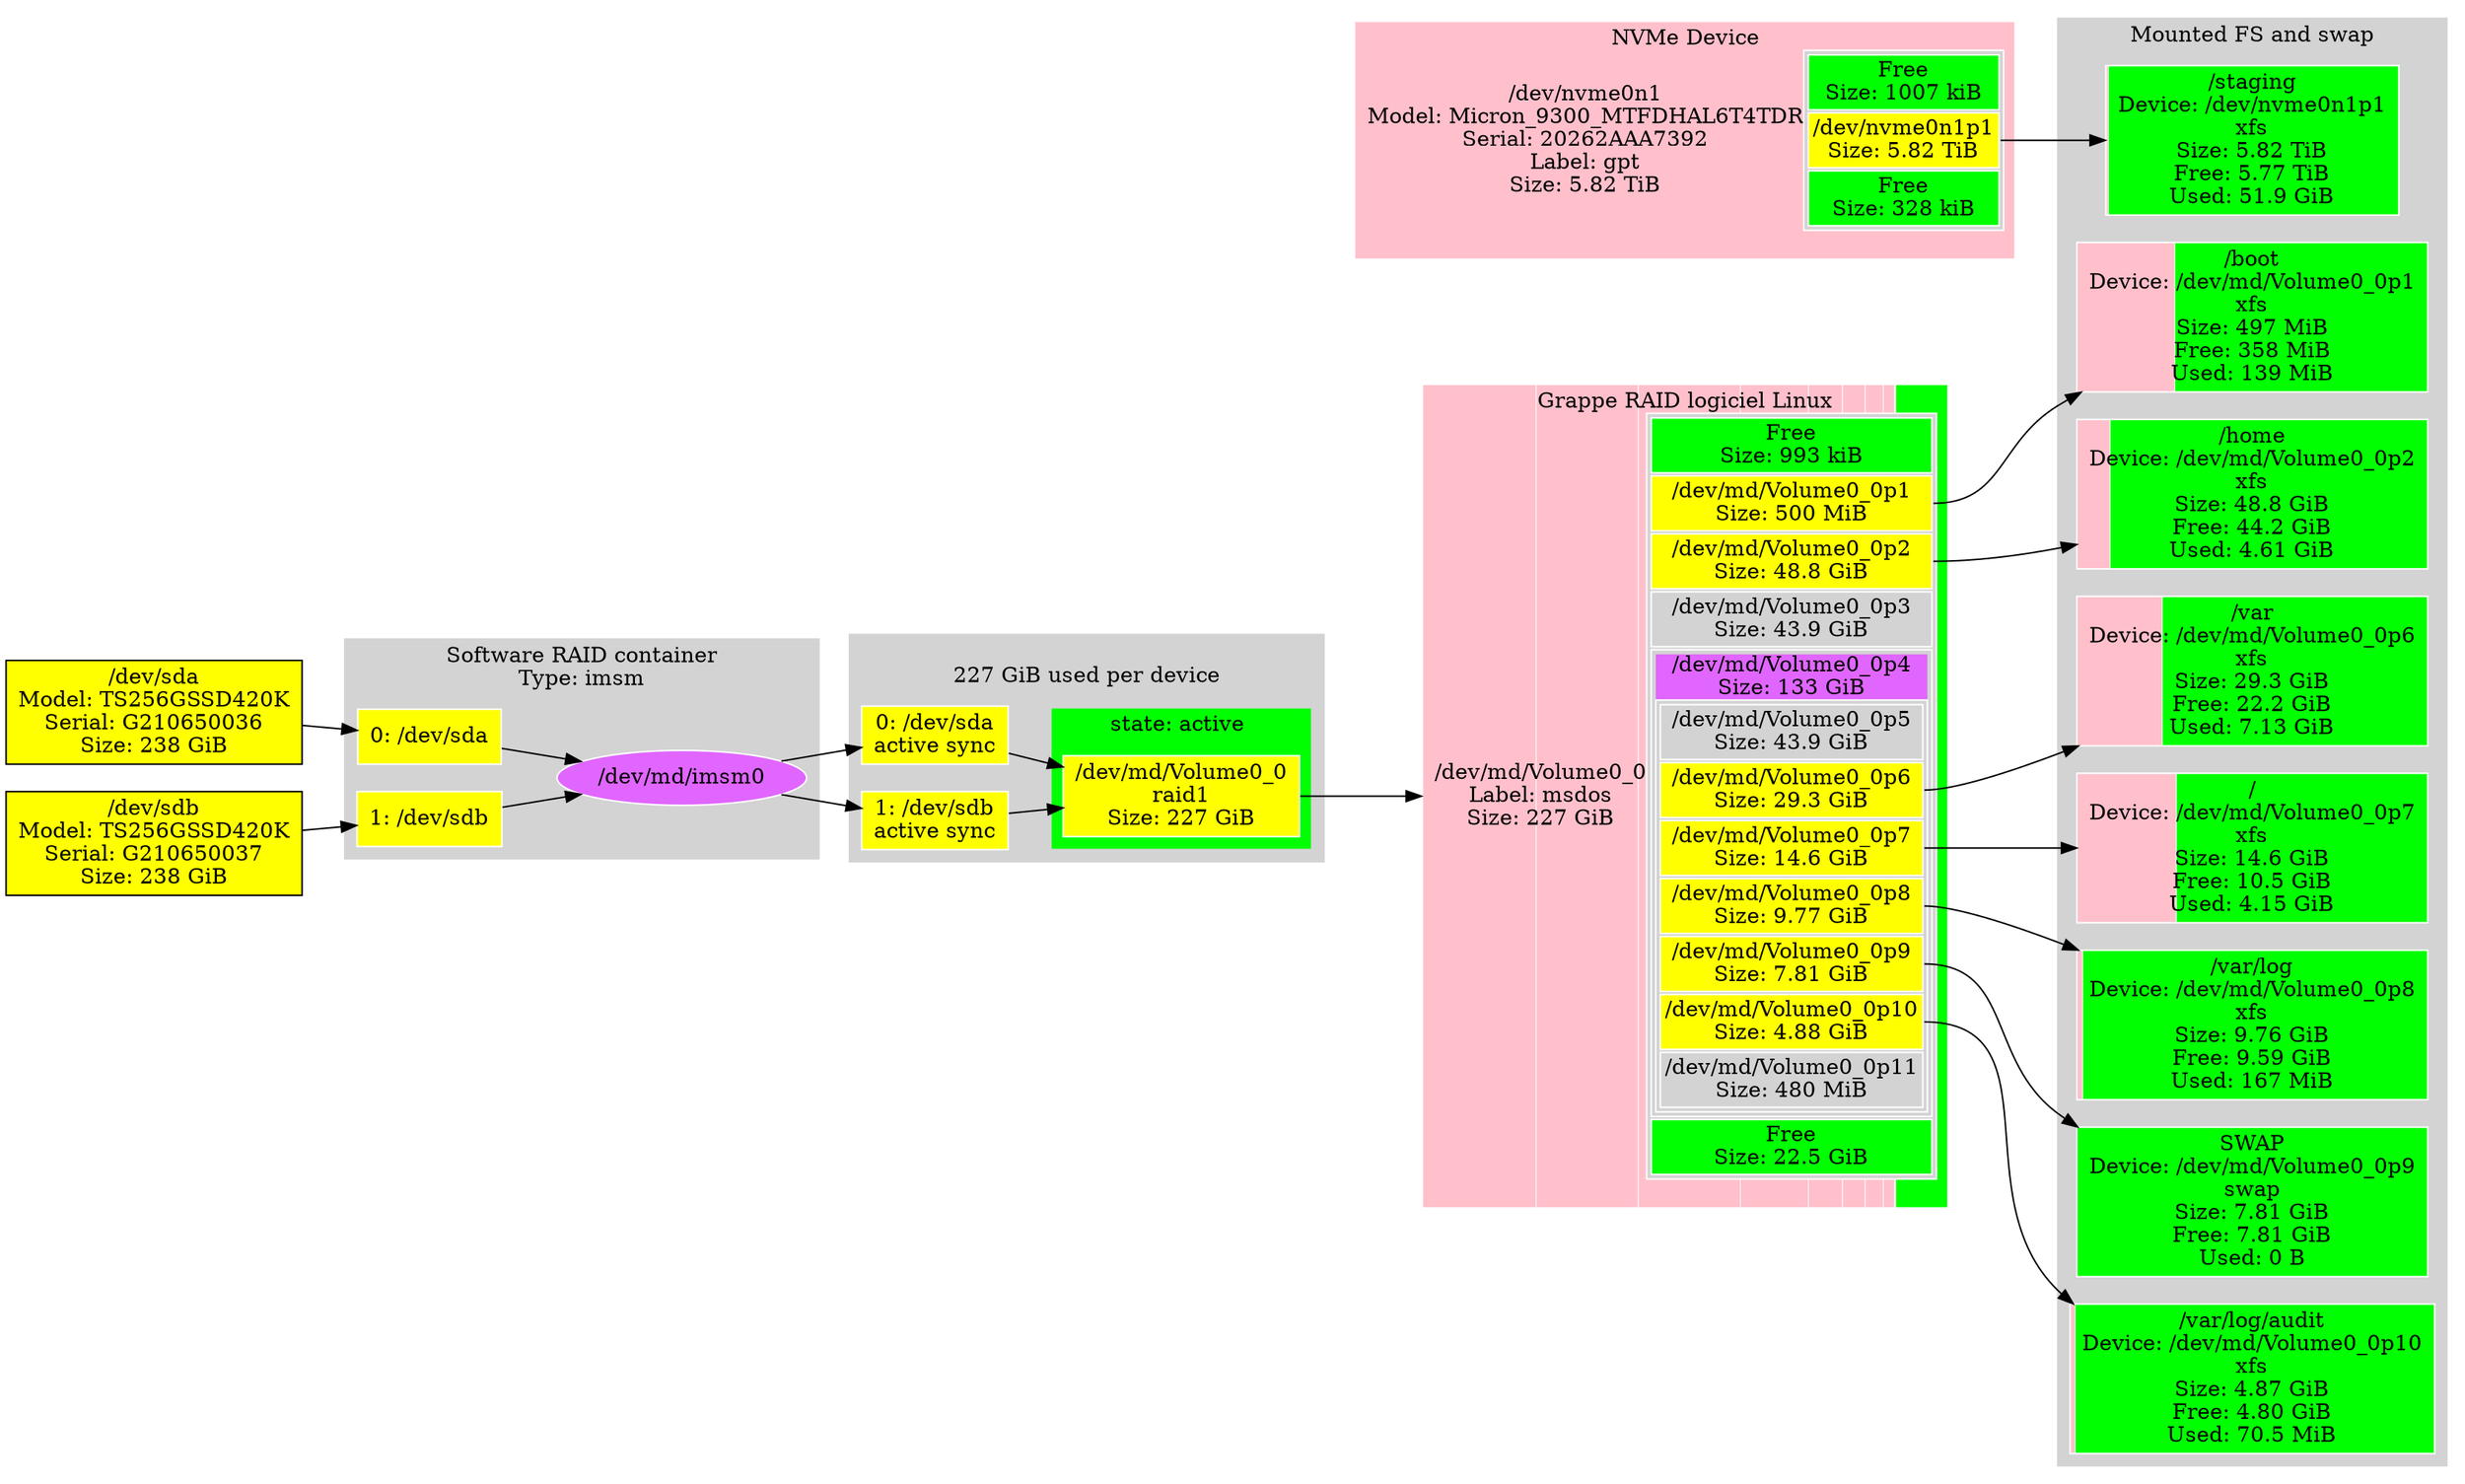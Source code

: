 digraph "machine"{
	rankdir=LR;
	{ "@Part: md126" [
		label=<<TABLE BORDER="0" CELLPADDING="0" CELLSPACING="0">
				<TR> <TD COLSPAN="2">Grappe RAID logiciel Linux</TD> </TR><TR><TD >/dev/md/Volume0_0<BR/>Label: msdos<BR/>Size: 227 GiB</TD>    <TD BGCOLOR="lightgrey">
				<TABLE >
					<TR>
						<TD bgcolor="green">
						Free<BR/>Size: 993 kiB
						</TD>
					</TR>
					<TR>
						<TD PORT="1" BGCOLOR="yellow">
						/dev/md/Volume0_0p1<BR/>Size: 500 MiB
						</TD>
					</TR>
					<TR>
						<TD PORT="2" BGCOLOR="yellow">
						/dev/md/Volume0_0p2<BR/>Size: 48.8 GiB
						</TD>
					</TR>
					<TR>
						<TD PORT="3" BGCOLOR="lightgrey">
						/dev/md/Volume0_0p3<BR/>Size: 43.9 GiB
						</TD>
					</TR>
					<TR>
						<TD>
							<TABLE BORDER="0" CELLPADDING="0" CELLSPACING="0"><TR>
							<TD PORT="4" BGCOLOR="mediumorchid1">
							/dev/md/Volume0_0p4<BR/>Size: 133 GiB
							</TD></TR><TR><TD>
							<TABLE >
								<TR>
									<TD PORT="5" BGCOLOR="lightgrey">
									/dev/md/Volume0_0p5<BR/>Size: 43.9 GiB
									</TD>
								</TR>
								<TR>
									<TD PORT="6" BGCOLOR="yellow">
									/dev/md/Volume0_0p6<BR/>Size: 29.3 GiB
									</TD>
								</TR>
								<TR>
									<TD PORT="7" BGCOLOR="yellow">
									/dev/md/Volume0_0p7<BR/>Size: 14.6 GiB
									</TD>
								</TR>
								<TR>
									<TD PORT="8" BGCOLOR="yellow">
									/dev/md/Volume0_0p8<BR/>Size: 9.77 GiB
									</TD>
								</TR>
								<TR>
									<TD PORT="9" BGCOLOR="yellow">
									/dev/md/Volume0_0p9<BR/>Size: 7.81 GiB
									</TD>
								</TR>
								<TR>
									<TD PORT="10" BGCOLOR="yellow">
									/dev/md/Volume0_0p10<BR/>Size: 4.88 GiB
									</TD>
								</TR>
								<TR>
									<TD PORT="11" BGCOLOR="lightgrey">
									/dev/md/Volume0_0p11<BR/>Size: 480 MiB
									</TD>
								</TR>
							</TABLE>
							</TD></TR></TABLE>
						</TD>
					</TR>
					<TR>
						<TD bgcolor="green">
						Free<BR/>Size: 22.5 GiB
						</TD>
					</TR>
				</TABLE>
				</TD> </TR><TR> <TD COLSPAN="2"> </TD> </TR>
			</TABLE>
		>;
		// Style node
		color=white;
		fillcolor=lightgrey;
		shape="rectangle";
		style=striped;
		fillcolor="green;0.000004:pink;0.002155:pink;0.215532:pink;0.193979:pink;0.193979:pink;0.129319:pink;0.064660:pink;0.043106:pink;0.034485:pink;0.021553:pink;0.002069:green;0.099123";
	]; }
	{ "@Part: nvme0n1" [
		label=<<TABLE BORDER="0" CELLPADDING="0" CELLSPACING="0">
				<TR> <TD COLSPAN="2">NVMe Device</TD> </TR><TR><TD >/dev/nvme0n1<BR/>Model: Micron_9300_MTFDHAL6T4TDR<BR/>Serial: 20262AAA7392<BR/>Label: gpt<BR/>Size: 5.82 TiB</TD>    <TD BGCOLOR="lightgrey">
				<TABLE >
					<TR>
						<TD bgcolor="green">
						Free<BR/>Size: 1007 kiB
						</TD>
					</TR>
					<TR>
						<TD PORT="1" BGCOLOR="yellow">
						/dev/nvme0n1p1<BR/>Size: 5.82 TiB
						</TD>
					</TR>
					<TR>
						<TD bgcolor="green">
						Free<BR/>Size: 328 kiB
						</TD>
					</TR>
				</TABLE>
				</TD> </TR><TR> <TD COLSPAN="2"> </TD> </TR>
			</TABLE>
		>;
		// Style node
		color=white;
		fillcolor=lightgrey;
		shape="rectangle";
		style=striped;
		fillcolor="green;0.000000:pink;1.000000:green;0.000000";
	]; }
	subgraph "cluster_@MD@md126" {
		style=filled;
		color=lightgrey;
		fillcolor=lightgrey;
		node [style=filled,color=white,fillcolor=lightgrey,shape=rectangle];
		subgraph "cluster_md126@@state" {
			{ "md126" [
				label="/dev/md/Volume0_0\nraid1\nSize: 227 GiB";
				fillcolor="yellow"
			]; }
			label="state: active ";
			shape=oval
			fillcolor=green
		}
		{ "@MD@md126@dev@sda" [
			label="0: /dev/sda\nactive sync";
			fillcolor=yellow
		]; }
		{ "@MD@md126@dev@sdb" [
			label="1: /dev/sdb\nactive sync";
			fillcolor=yellow
		]; }
		label="\n227 GiB used per device";
	}
	subgraph "cluster_@MD@md127" {
		style=filled;
		color=lightgrey;
		fillcolor=lightgrey;
		node [style=filled,color=white,fillcolor=lightgrey,shape=rectangle];
		{ "md127" [
			label="/dev/md/imsm0";
			shape=oval;
			fillcolor=mediumorchid1;
		]; }
		{ "@MD@md127@dev@sda" [
			label="0: /dev/sda";
			fillcolor=yellow
		]; }
		{ "@MD@md127@dev@sdb" [
			label="1: /dev/sdb";
			fillcolor=yellow
		]; }
		label="Software RAID container\nType: imsm";
	}
	subgraph "cluster_@FS" {
		style=filled;
		color=lightgrey;
		fillcolor=lightgrey;
		node [style=filled,color=white,fillcolor=lightgrey,shape=rectangle];
		{ "@FS@/boot" [
			label="/boot\nDevice: /dev/md/Volume0_0p1\nxfs\nSize: 497 MiB\nFree: 358 MiB\nUsed: 139 MiB";
			style=striped;fillcolor="pink;0.279154.2:green"
		]; }
		{ "@FS@/var/log/audit" [
			label="/var/log/audit\nDevice: /dev/md/Volume0_0p10\nxfs\nSize: 4.87 GiB\nFree: 4.80 GiB\nUsed: 70.5 MiB";
			style=striped;fillcolor="pink;0.014138.2:green"
		]; }
		{ "@FS@/home" [
			label="/home\nDevice: /dev/md/Volume0_0p2\nxfs\nSize: 48.8 GiB\nFree: 44.2 GiB\nUsed: 4.61 GiB";
			style=striped;fillcolor="pink;0.094515.2:green"
		]; }
		{ "@FS@/var" [
			label="/var\nDevice: /dev/md/Volume0_0p6\nxfs\nSize: 29.3 GiB\nFree: 22.2 GiB\nUsed: 7.13 GiB";
			style=striped;fillcolor="pink;0.243452.2:green"
		]; }
		{ "@FS@/" [
			label="/\nDevice: /dev/md/Volume0_0p7\nxfs\nSize: 14.6 GiB\nFree: 10.5 GiB\nUsed: 4.15 GiB";
			style=striped;fillcolor="pink;0.283564.2:green"
		]; }
		{ "@FS@/var/log" [
			label="/var/log\nDevice: /dev/md/Volume0_0p8\nxfs\nSize: 9.76 GiB\nFree: 9.59 GiB\nUsed: 167 MiB";
			style=striped;fillcolor="pink;0.016740.2:green"
		]; }
		{ "@FS@SWAP" [
			label="SWAP\nDevice: /dev/md/Volume0_0p9\nswap\nSize: 7.81 GiB\nFree: 7.81 GiB\nUsed: 0 B";
			style=striped;fillcolor="green"
		]; }
		{ "@FS@/staging" [
			label="/staging\nDevice: /dev/nvme0n1p1\nxfs\nSize: 5.82 TiB\nFree: 5.77 TiB\nUsed: 51.9 GiB";
			style=striped;fillcolor="pink;0.008710.2:green"
		]; }
		label="Mounted FS and swap";
	}
	subgraph "cluster_@libvirt" {
		style=filled;
		color=lightgrey;
		fillcolor=lightgrey;
		node [style=filled,color=white,fillcolor=lightgrey,shape=rectangle];
		label="Libvirt Virtual Machines";
	}
	{ "sda" [
		label="/dev/sda\nModel: TS256GSSD420K\nSerial: G210650036\nSize: 238 GiB";
		fillcolor="yellow"
		style=filled
		shape=rectangle
	]; }
	{ "sdb" [
		label="/dev/sdb\nModel: TS256GSSD420K\nSerial: G210650037\nSize: 238 GiB";
		fillcolor="yellow"
		style=filled
		shape=rectangle
	]; }
	// Links from MD: /dev/md/Volume0_0
	"@MD@md126@dev@sda" -> "md126"
	"@MD@md126@dev@sdb" -> "md126"
	// Links from MD: /dev/md/imsm0
	"@MD@md127@dev@sda" -> "md127"
	"@MD@md127@dev@sdb" -> "md127"
	// Links for @Part: md126
	"md126" -> "@Part: md126"
	// Links for @MD@md126@dev@sda
	"md127" -> "@MD@md126@dev@sda"
	// Links for @MD@md126@dev@sdb
	"md127" -> "@MD@md126@dev@sdb"
	// Links for @MD@md127@dev@sda
	"sda" -> "@MD@md127@dev@sda"
	// Links for @MD@md127@dev@sdb
	"sdb" -> "@MD@md127@dev@sdb"
	// Links for @FS@/boot
	"@Part: md126":"1" -> "@FS@/boot"
	// Links for @FS@/var/log/audit
	"@Part: md126":"10" -> "@FS@/var/log/audit"
	// Links for @FS@/home
	"@Part: md126":"2" -> "@FS@/home"
	// Links for @FS@/var
	"@Part: md126":"6" -> "@FS@/var"
	// Links for @FS@/
	"@Part: md126":"7" -> "@FS@/"
	// Links for @FS@/var/log
	"@Part: md126":"8" -> "@FS@/var/log"
	// Links for @FS@SWAP
	"@Part: md126":"9" -> "@FS@SWAP"
	// Links for @FS@/staging
	"@Part: nvme0n1":"1" -> "@FS@/staging"
}
